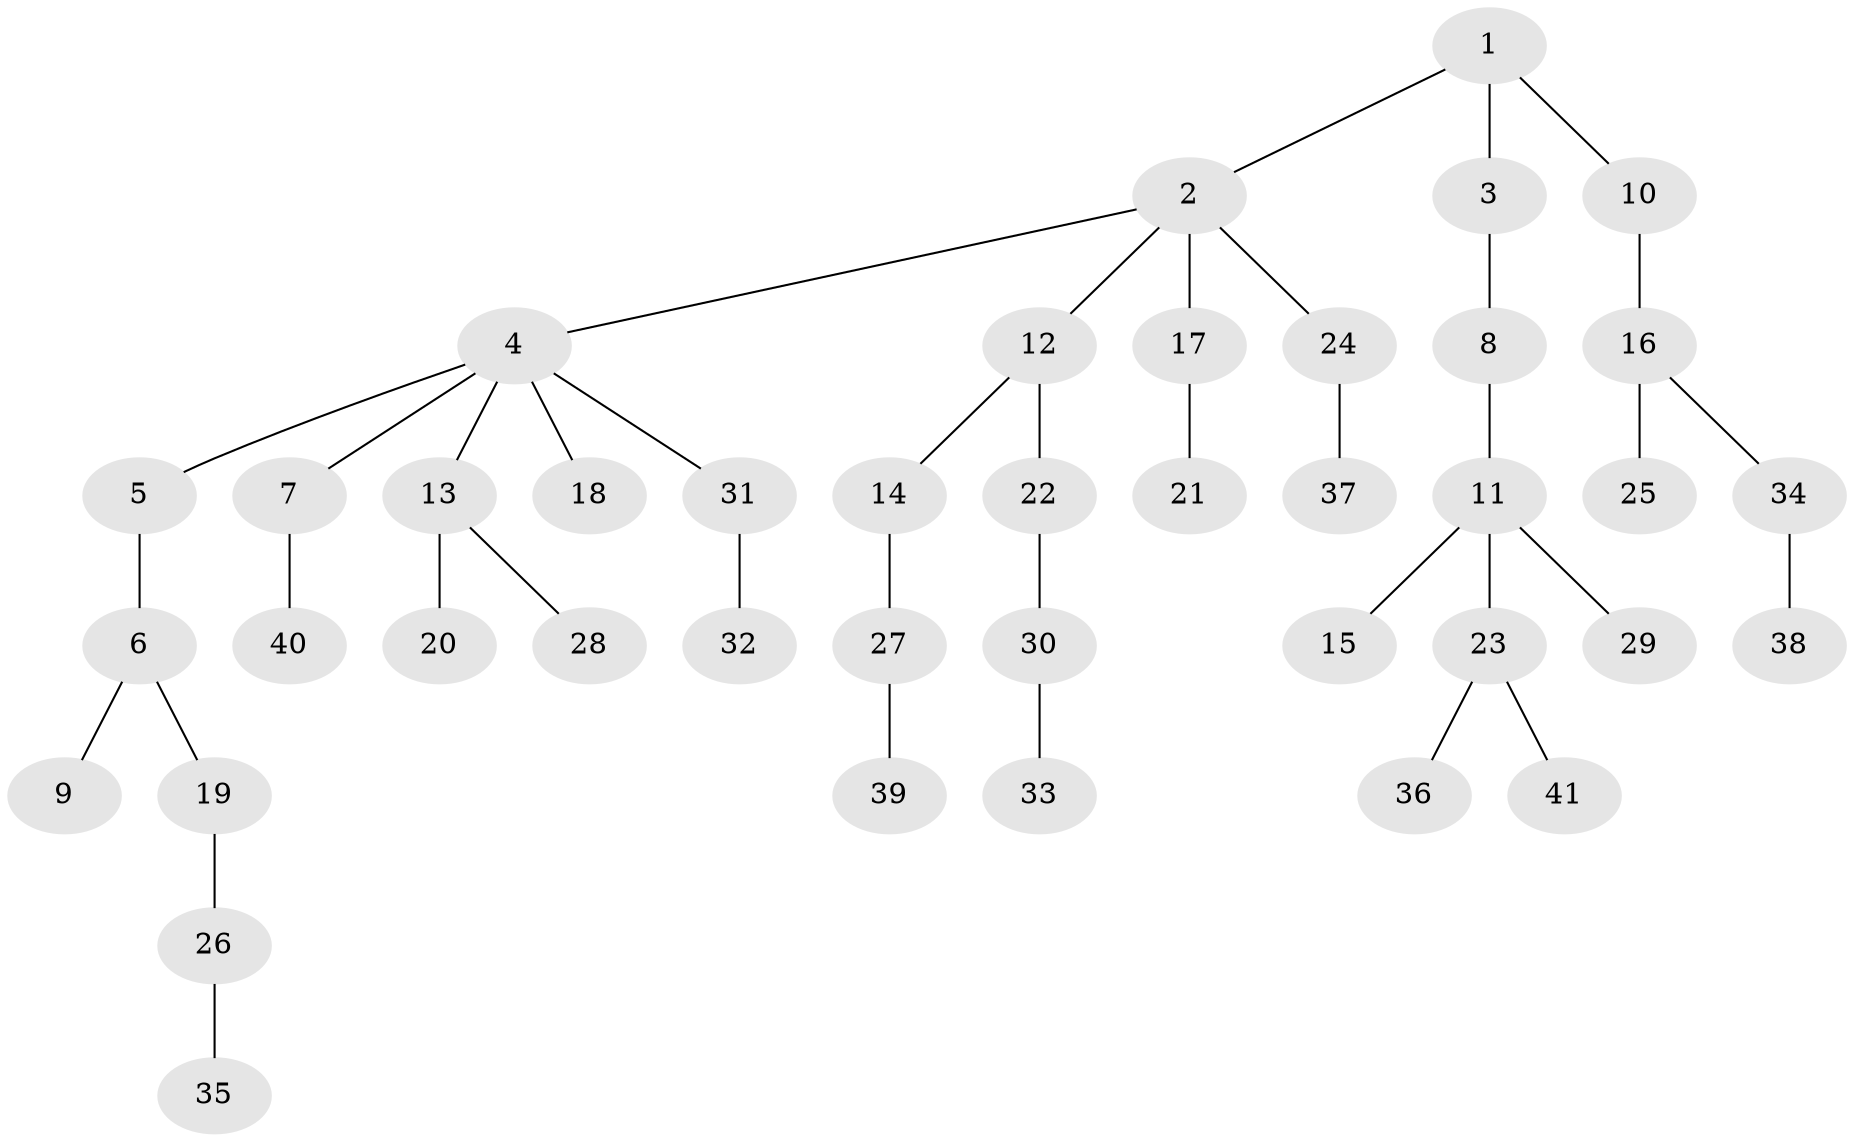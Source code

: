 // original degree distribution, {4: 0.05128205128205128, 6: 0.01282051282051282, 3: 0.16666666666666666, 5: 0.02564102564102564, 1: 0.48717948717948717, 2: 0.24358974358974358, 7: 0.01282051282051282}
// Generated by graph-tools (version 1.1) at 2025/37/03/09/25 02:37:09]
// undirected, 41 vertices, 40 edges
graph export_dot {
graph [start="1"]
  node [color=gray90,style=filled];
  1;
  2;
  3;
  4;
  5;
  6;
  7;
  8;
  9;
  10;
  11;
  12;
  13;
  14;
  15;
  16;
  17;
  18;
  19;
  20;
  21;
  22;
  23;
  24;
  25;
  26;
  27;
  28;
  29;
  30;
  31;
  32;
  33;
  34;
  35;
  36;
  37;
  38;
  39;
  40;
  41;
  1 -- 2 [weight=1.0];
  1 -- 3 [weight=1.0];
  1 -- 10 [weight=1.0];
  2 -- 4 [weight=1.0];
  2 -- 12 [weight=1.0];
  2 -- 17 [weight=1.0];
  2 -- 24 [weight=1.0];
  3 -- 8 [weight=1.0];
  4 -- 5 [weight=1.0];
  4 -- 7 [weight=1.0];
  4 -- 13 [weight=1.0];
  4 -- 18 [weight=1.0];
  4 -- 31 [weight=1.0];
  5 -- 6 [weight=1.0];
  6 -- 9 [weight=1.0];
  6 -- 19 [weight=1.0];
  7 -- 40 [weight=1.0];
  8 -- 11 [weight=5.0];
  10 -- 16 [weight=2.0];
  11 -- 15 [weight=1.0];
  11 -- 23 [weight=1.0];
  11 -- 29 [weight=1.0];
  12 -- 14 [weight=1.0];
  12 -- 22 [weight=1.0];
  13 -- 20 [weight=1.0];
  13 -- 28 [weight=1.0];
  14 -- 27 [weight=1.0];
  16 -- 25 [weight=1.0];
  16 -- 34 [weight=1.0];
  17 -- 21 [weight=1.0];
  19 -- 26 [weight=1.0];
  22 -- 30 [weight=1.0];
  23 -- 36 [weight=1.0];
  23 -- 41 [weight=1.0];
  24 -- 37 [weight=1.0];
  26 -- 35 [weight=1.0];
  27 -- 39 [weight=1.0];
  30 -- 33 [weight=1.0];
  31 -- 32 [weight=1.0];
  34 -- 38 [weight=2.0];
}
